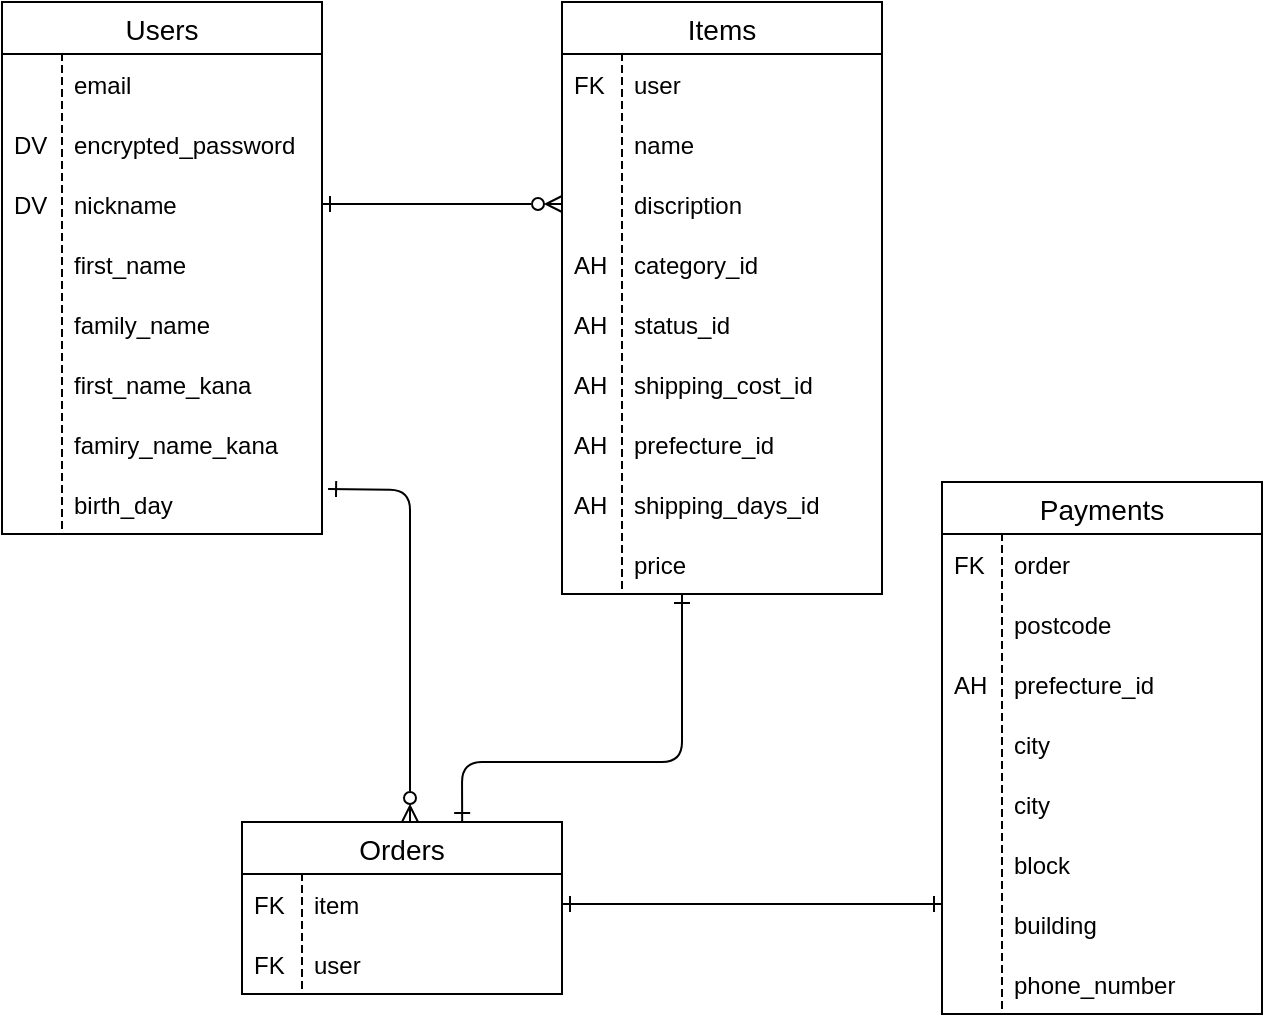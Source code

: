 <mxfile>
    <diagram id="qIR6zpNNOyHPsy3vHdS4" name="ページ1">
        <mxGraphModel dx="568" dy="377" grid="1" gridSize="10" guides="1" tooltips="1" connect="1" arrows="1" fold="1" page="1" pageScale="1" pageWidth="827" pageHeight="1169" math="0" shadow="0">
            <root>
                <mxCell id="0"/>
                <mxCell id="1" parent="0"/>
                <mxCell id="255" value="Items" style="swimlane;fontStyle=0;childLayout=stackLayout;horizontal=1;startSize=26;horizontalStack=0;resizeParent=1;resizeParentMax=0;resizeLast=0;collapsible=1;marginBottom=0;align=center;fontSize=14;" parent="1" vertex="1">
                    <mxGeometry x="310" y="40" width="160" height="296" as="geometry"/>
                </mxCell>
                <mxCell id="260" value="user" style="shape=partialRectangle;fillColor=none;align=left;verticalAlign=middle;strokeColor=none;spacingLeft=34;rotatable=0;points=[[0,0.5],[1,0.5]];portConstraint=eastwest;dropTarget=0;" parent="255" vertex="1">
                    <mxGeometry y="26" width="160" height="30" as="geometry"/>
                </mxCell>
                <mxCell id="261" value="FK" style="shape=partialRectangle;top=0;left=0;bottom=0;fillColor=none;stokeWidth=1;dashed=1;align=left;verticalAlign=middle;spacingLeft=4;spacingRight=4;overflow=hidden;rotatable=0;points=[];portConstraint=eastwest;part=1;" parent="260" vertex="1" connectable="0">
                    <mxGeometry width="30" height="30" as="geometry"/>
                </mxCell>
                <mxCell id="263" value="name" style="shape=partialRectangle;fillColor=none;align=left;verticalAlign=middle;strokeColor=none;spacingLeft=34;rotatable=0;points=[[0,0.5],[1,0.5]];portConstraint=eastwest;dropTarget=0;" parent="255" vertex="1">
                    <mxGeometry y="56" width="160" height="30" as="geometry"/>
                </mxCell>
                <mxCell id="264" value="" style="shape=partialRectangle;top=0;left=0;bottom=0;fillColor=none;stokeWidth=1;dashed=1;align=left;verticalAlign=middle;spacingLeft=4;spacingRight=4;overflow=hidden;rotatable=0;points=[];portConstraint=eastwest;part=1;" parent="263" vertex="1" connectable="0">
                    <mxGeometry width="30" height="30" as="geometry"/>
                </mxCell>
                <mxCell id="265" value="discription" style="shape=partialRectangle;fillColor=none;align=left;verticalAlign=middle;strokeColor=none;spacingLeft=34;rotatable=0;points=[[0,0.5],[1,0.5]];portConstraint=eastwest;dropTarget=0;" parent="255" vertex="1">
                    <mxGeometry y="86" width="160" height="30" as="geometry"/>
                </mxCell>
                <mxCell id="266" value="" style="shape=partialRectangle;top=0;left=0;bottom=0;fillColor=none;stokeWidth=1;dashed=1;align=left;verticalAlign=middle;spacingLeft=4;spacingRight=4;overflow=hidden;rotatable=0;points=[];portConstraint=eastwest;part=1;" parent="265" vertex="1" connectable="0">
                    <mxGeometry width="30" height="30" as="geometry"/>
                </mxCell>
                <mxCell id="267" value="category_id" style="shape=partialRectangle;fillColor=none;align=left;verticalAlign=middle;strokeColor=none;spacingLeft=34;rotatable=0;points=[[0,0.5],[1,0.5]];portConstraint=eastwest;dropTarget=0;" parent="255" vertex="1">
                    <mxGeometry y="116" width="160" height="30" as="geometry"/>
                </mxCell>
                <mxCell id="268" value="AH" style="shape=partialRectangle;top=0;left=0;bottom=0;fillColor=none;stokeWidth=1;dashed=1;align=left;verticalAlign=middle;spacingLeft=4;spacingRight=4;overflow=hidden;rotatable=0;points=[];portConstraint=eastwest;part=1;" parent="267" vertex="1" connectable="0">
                    <mxGeometry width="30" height="30" as="geometry"/>
                </mxCell>
                <mxCell id="269" value="status_id" style="shape=partialRectangle;fillColor=none;align=left;verticalAlign=middle;strokeColor=none;spacingLeft=34;rotatable=0;points=[[0,0.5],[1,0.5]];portConstraint=eastwest;dropTarget=0;" parent="255" vertex="1">
                    <mxGeometry y="146" width="160" height="30" as="geometry"/>
                </mxCell>
                <mxCell id="270" value="AH" style="shape=partialRectangle;top=0;left=0;bottom=0;fillColor=none;stokeWidth=1;dashed=1;align=left;verticalAlign=middle;spacingLeft=4;spacingRight=4;overflow=hidden;rotatable=0;points=[];portConstraint=eastwest;part=1;" parent="269" vertex="1" connectable="0">
                    <mxGeometry width="30" height="30" as="geometry"/>
                </mxCell>
                <mxCell id="271" value="shipping_cost_id" style="shape=partialRectangle;fillColor=none;align=left;verticalAlign=middle;strokeColor=none;spacingLeft=34;rotatable=0;points=[[0,0.5],[1,0.5]];portConstraint=eastwest;dropTarget=0;" parent="255" vertex="1">
                    <mxGeometry y="176" width="160" height="30" as="geometry"/>
                </mxCell>
                <mxCell id="272" value="AH" style="shape=partialRectangle;top=0;left=0;bottom=0;fillColor=none;stokeWidth=1;dashed=1;align=left;verticalAlign=middle;spacingLeft=4;spacingRight=4;overflow=hidden;rotatable=0;points=[];portConstraint=eastwest;part=1;" parent="271" vertex="1" connectable="0">
                    <mxGeometry width="30" height="30" as="geometry"/>
                </mxCell>
                <mxCell id="273" value="prefecture_id" style="shape=partialRectangle;fillColor=none;align=left;verticalAlign=middle;strokeColor=none;spacingLeft=34;rotatable=0;points=[[0,0.5],[1,0.5]];portConstraint=eastwest;dropTarget=0;" parent="255" vertex="1">
                    <mxGeometry y="206" width="160" height="30" as="geometry"/>
                </mxCell>
                <mxCell id="274" value="AH" style="shape=partialRectangle;top=0;left=0;bottom=0;fillColor=none;stokeWidth=1;dashed=1;align=left;verticalAlign=middle;spacingLeft=4;spacingRight=4;overflow=hidden;rotatable=0;points=[];portConstraint=eastwest;part=1;" parent="273" vertex="1" connectable="0">
                    <mxGeometry width="30" height="30" as="geometry"/>
                </mxCell>
                <mxCell id="275" value="shipping_days_id" style="shape=partialRectangle;fillColor=none;align=left;verticalAlign=middle;strokeColor=none;spacingLeft=34;rotatable=0;points=[[0,0.5],[1,0.5]];portConstraint=eastwest;dropTarget=0;" parent="255" vertex="1">
                    <mxGeometry y="236" width="160" height="30" as="geometry"/>
                </mxCell>
                <mxCell id="276" value="AH" style="shape=partialRectangle;top=0;left=0;bottom=0;fillColor=none;stokeWidth=1;dashed=1;align=left;verticalAlign=middle;spacingLeft=4;spacingRight=4;overflow=hidden;rotatable=0;points=[];portConstraint=eastwest;part=1;" parent="275" vertex="1" connectable="0">
                    <mxGeometry width="30" height="30" as="geometry"/>
                </mxCell>
                <mxCell id="277" value="price" style="shape=partialRectangle;fillColor=none;align=left;verticalAlign=middle;strokeColor=none;spacingLeft=34;rotatable=0;points=[[0,0.5],[1,0.5]];portConstraint=eastwest;dropTarget=0;" parent="255" vertex="1">
                    <mxGeometry y="266" width="160" height="30" as="geometry"/>
                </mxCell>
                <mxCell id="278" value="" style="shape=partialRectangle;top=0;left=0;bottom=0;fillColor=none;stokeWidth=1;dashed=1;align=left;verticalAlign=middle;spacingLeft=4;spacingRight=4;overflow=hidden;rotatable=0;points=[];portConstraint=eastwest;part=1;" parent="277" vertex="1" connectable="0">
                    <mxGeometry width="30" height="30" as="geometry"/>
                </mxCell>
                <mxCell id="344" style="edgeStyle=none;html=1;endArrow=ERzeroToMany;endFill=0;startArrow=ERone;startFill=0;exitX=1.019;exitY=0.25;exitDx=0;exitDy=0;exitPerimeter=0;" parent="1" source="315" edge="1">
                    <mxGeometry relative="1" as="geometry">
                        <mxPoint x="234" y="450" as="targetPoint"/>
                        <Array as="points">
                            <mxPoint x="234" y="284"/>
                        </Array>
                    </mxGeometry>
                </mxCell>
                <mxCell id="288" value="Users" style="swimlane;fontStyle=0;childLayout=stackLayout;horizontal=1;startSize=26;horizontalStack=0;resizeParent=1;resizeParentMax=0;resizeLast=0;collapsible=1;marginBottom=0;align=center;fontSize=14;" parent="1" vertex="1">
                    <mxGeometry x="30" y="40" width="160" height="266" as="geometry"/>
                </mxCell>
                <mxCell id="305" value="email" style="shape=partialRectangle;fillColor=none;align=left;verticalAlign=middle;strokeColor=none;spacingLeft=34;rotatable=0;points=[[0,0.5],[1,0.5]];portConstraint=eastwest;dropTarget=0;" parent="288" vertex="1">
                    <mxGeometry y="26" width="160" height="30" as="geometry"/>
                </mxCell>
                <mxCell id="306" value="" style="shape=partialRectangle;top=0;left=0;bottom=0;fillColor=none;stokeWidth=1;dashed=1;align=left;verticalAlign=middle;spacingLeft=4;spacingRight=4;overflow=hidden;rotatable=0;points=[];portConstraint=eastwest;part=1;" parent="305" vertex="1" connectable="0">
                    <mxGeometry width="30" height="30" as="geometry"/>
                </mxCell>
                <mxCell id="301" value="encrypted_password" style="shape=partialRectangle;fillColor=none;align=left;verticalAlign=middle;strokeColor=none;spacingLeft=34;rotatable=0;points=[[0,0.5],[1,0.5]];portConstraint=eastwest;dropTarget=0;" parent="288" vertex="1">
                    <mxGeometry y="56" width="160" height="30" as="geometry"/>
                </mxCell>
                <mxCell id="302" value="DV" style="shape=partialRectangle;top=0;left=0;bottom=0;fillColor=none;stokeWidth=1;dashed=1;align=left;verticalAlign=middle;spacingLeft=4;spacingRight=4;overflow=hidden;rotatable=0;points=[];portConstraint=eastwest;part=1;" parent="301" vertex="1" connectable="0">
                    <mxGeometry width="30" height="30" as="geometry"/>
                </mxCell>
                <mxCell id="303" value="nickname" style="shape=partialRectangle;fillColor=none;align=left;verticalAlign=middle;strokeColor=none;spacingLeft=34;rotatable=0;points=[[0,0.5],[1,0.5]];portConstraint=eastwest;dropTarget=0;" parent="288" vertex="1">
                    <mxGeometry y="86" width="160" height="30" as="geometry"/>
                </mxCell>
                <mxCell id="304" value="DV" style="shape=partialRectangle;top=0;left=0;bottom=0;fillColor=none;stokeWidth=1;dashed=1;align=left;verticalAlign=middle;spacingLeft=4;spacingRight=4;overflow=hidden;rotatable=0;points=[];portConstraint=eastwest;part=1;" parent="303" vertex="1" connectable="0">
                    <mxGeometry width="30" height="30" as="geometry"/>
                </mxCell>
                <mxCell id="307" value="first_name" style="shape=partialRectangle;fillColor=none;align=left;verticalAlign=middle;strokeColor=none;spacingLeft=34;rotatable=0;points=[[0,0.5],[1,0.5]];portConstraint=eastwest;dropTarget=0;" parent="288" vertex="1">
                    <mxGeometry y="116" width="160" height="30" as="geometry"/>
                </mxCell>
                <mxCell id="308" value="" style="shape=partialRectangle;top=0;left=0;bottom=0;fillColor=none;stokeWidth=1;dashed=1;align=left;verticalAlign=middle;spacingLeft=4;spacingRight=4;overflow=hidden;rotatable=0;points=[];portConstraint=eastwest;part=1;" parent="307" vertex="1" connectable="0">
                    <mxGeometry width="30" height="30" as="geometry"/>
                </mxCell>
                <mxCell id="309" value="family_name" style="shape=partialRectangle;fillColor=none;align=left;verticalAlign=middle;strokeColor=none;spacingLeft=34;rotatable=0;points=[[0,0.5],[1,0.5]];portConstraint=eastwest;dropTarget=0;" parent="288" vertex="1">
                    <mxGeometry y="146" width="160" height="30" as="geometry"/>
                </mxCell>
                <mxCell id="310" value="" style="shape=partialRectangle;top=0;left=0;bottom=0;fillColor=none;stokeWidth=1;dashed=1;align=left;verticalAlign=middle;spacingLeft=4;spacingRight=4;overflow=hidden;rotatable=0;points=[];portConstraint=eastwest;part=1;" parent="309" vertex="1" connectable="0">
                    <mxGeometry width="30" height="30" as="geometry"/>
                </mxCell>
                <mxCell id="311" value="first_name_kana" style="shape=partialRectangle;fillColor=none;align=left;verticalAlign=middle;strokeColor=none;spacingLeft=34;rotatable=0;points=[[0,0.5],[1,0.5]];portConstraint=eastwest;dropTarget=0;" parent="288" vertex="1">
                    <mxGeometry y="176" width="160" height="30" as="geometry"/>
                </mxCell>
                <mxCell id="312" value="" style="shape=partialRectangle;top=0;left=0;bottom=0;fillColor=none;stokeWidth=1;dashed=1;align=left;verticalAlign=middle;spacingLeft=4;spacingRight=4;overflow=hidden;rotatable=0;points=[];portConstraint=eastwest;part=1;" parent="311" vertex="1" connectable="0">
                    <mxGeometry width="30" height="30" as="geometry"/>
                </mxCell>
                <mxCell id="313" value="famiry_name_kana" style="shape=partialRectangle;fillColor=none;align=left;verticalAlign=middle;strokeColor=none;spacingLeft=34;rotatable=0;points=[[0,0.5],[1,0.5]];portConstraint=eastwest;dropTarget=0;" parent="288" vertex="1">
                    <mxGeometry y="206" width="160" height="30" as="geometry"/>
                </mxCell>
                <mxCell id="314" value="" style="shape=partialRectangle;top=0;left=0;bottom=0;fillColor=none;stokeWidth=1;dashed=1;align=left;verticalAlign=middle;spacingLeft=4;spacingRight=4;overflow=hidden;rotatable=0;points=[];portConstraint=eastwest;part=1;" parent="313" vertex="1" connectable="0">
                    <mxGeometry width="30" height="30" as="geometry"/>
                </mxCell>
                <mxCell id="315" value="birth_day" style="shape=partialRectangle;fillColor=none;align=left;verticalAlign=middle;strokeColor=none;spacingLeft=34;rotatable=0;points=[[0,0.5],[1,0.5]];portConstraint=eastwest;dropTarget=0;" parent="288" vertex="1">
                    <mxGeometry y="236" width="160" height="30" as="geometry"/>
                </mxCell>
                <mxCell id="316" value="" style="shape=partialRectangle;top=0;left=0;bottom=0;fillColor=none;stokeWidth=1;dashed=1;align=left;verticalAlign=middle;spacingLeft=4;spacingRight=4;overflow=hidden;rotatable=0;points=[];portConstraint=eastwest;part=1;" parent="315" vertex="1" connectable="0">
                    <mxGeometry width="30" height="30" as="geometry"/>
                </mxCell>
                <mxCell id="317" value="Orders" style="swimlane;fontStyle=0;childLayout=stackLayout;horizontal=1;startSize=26;horizontalStack=0;resizeParent=1;resizeParentMax=0;resizeLast=0;collapsible=1;marginBottom=0;align=center;fontSize=14;" parent="1" vertex="1">
                    <mxGeometry x="150" y="450" width="160" height="86" as="geometry"/>
                </mxCell>
                <mxCell id="321" value="item" style="shape=partialRectangle;fillColor=none;align=left;verticalAlign=middle;strokeColor=none;spacingLeft=34;rotatable=0;points=[[0,0.5],[1,0.5]];portConstraint=eastwest;dropTarget=0;" parent="317" vertex="1">
                    <mxGeometry y="26" width="160" height="30" as="geometry"/>
                </mxCell>
                <mxCell id="322" value="FK" style="shape=partialRectangle;top=0;left=0;bottom=0;fillColor=none;stokeWidth=1;dashed=1;align=left;verticalAlign=middle;spacingLeft=4;spacingRight=4;overflow=hidden;rotatable=0;points=[];portConstraint=eastwest;part=1;" parent="321" vertex="1" connectable="0">
                    <mxGeometry width="30" height="30" as="geometry"/>
                </mxCell>
                <mxCell id="323" value="user" style="shape=partialRectangle;fillColor=none;align=left;verticalAlign=middle;strokeColor=none;spacingLeft=34;rotatable=0;points=[[0,0.5],[1,0.5]];portConstraint=eastwest;dropTarget=0;" parent="317" vertex="1">
                    <mxGeometry y="56" width="160" height="30" as="geometry"/>
                </mxCell>
                <mxCell id="324" value="FK" style="shape=partialRectangle;top=0;left=0;bottom=0;fillColor=none;stokeWidth=1;dashed=1;align=left;verticalAlign=middle;spacingLeft=4;spacingRight=4;overflow=hidden;rotatable=0;points=[];portConstraint=eastwest;part=1;" parent="323" vertex="1" connectable="0">
                    <mxGeometry width="30" height="30" as="geometry"/>
                </mxCell>
                <mxCell id="325" value="Payments" style="swimlane;fontStyle=0;childLayout=stackLayout;horizontal=1;startSize=26;horizontalStack=0;resizeParent=1;resizeParentMax=0;resizeLast=0;collapsible=1;marginBottom=0;align=center;fontSize=14;" parent="1" vertex="1">
                    <mxGeometry x="500" y="280" width="160" height="266" as="geometry"/>
                </mxCell>
                <mxCell id="329" value="order" style="shape=partialRectangle;fillColor=none;align=left;verticalAlign=middle;strokeColor=none;spacingLeft=34;rotatable=0;points=[[0,0.5],[1,0.5]];portConstraint=eastwest;dropTarget=0;" parent="325" vertex="1">
                    <mxGeometry y="26" width="160" height="30" as="geometry"/>
                </mxCell>
                <mxCell id="330" value="FK" style="shape=partialRectangle;top=0;left=0;bottom=0;fillColor=none;stokeWidth=1;dashed=1;align=left;verticalAlign=middle;spacingLeft=4;spacingRight=4;overflow=hidden;rotatable=0;points=[];portConstraint=eastwest;part=1;" parent="329" vertex="1" connectable="0">
                    <mxGeometry width="30" height="30" as="geometry"/>
                </mxCell>
                <mxCell id="331" value="postcode" style="shape=partialRectangle;fillColor=none;align=left;verticalAlign=middle;strokeColor=none;spacingLeft=34;rotatable=0;points=[[0,0.5],[1,0.5]];portConstraint=eastwest;dropTarget=0;" parent="325" vertex="1">
                    <mxGeometry y="56" width="160" height="30" as="geometry"/>
                </mxCell>
                <mxCell id="332" value="" style="shape=partialRectangle;top=0;left=0;bottom=0;fillColor=none;stokeWidth=1;dashed=1;align=left;verticalAlign=middle;spacingLeft=4;spacingRight=4;overflow=hidden;rotatable=0;points=[];portConstraint=eastwest;part=1;" parent="331" vertex="1" connectable="0">
                    <mxGeometry width="30" height="30" as="geometry"/>
                </mxCell>
                <mxCell id="333" value="prefecture_id" style="shape=partialRectangle;fillColor=none;align=left;verticalAlign=middle;strokeColor=none;spacingLeft=34;rotatable=0;points=[[0,0.5],[1,0.5]];portConstraint=eastwest;dropTarget=0;" parent="325" vertex="1">
                    <mxGeometry y="86" width="160" height="30" as="geometry"/>
                </mxCell>
                <mxCell id="334" value="AH" style="shape=partialRectangle;top=0;left=0;bottom=0;fillColor=none;stokeWidth=1;dashed=1;align=left;verticalAlign=middle;spacingLeft=4;spacingRight=4;overflow=hidden;rotatable=0;points=[];portConstraint=eastwest;part=1;" parent="333" vertex="1" connectable="0">
                    <mxGeometry width="30" height="30" as="geometry"/>
                </mxCell>
                <mxCell id="345" value="city" style="shape=partialRectangle;fillColor=none;align=left;verticalAlign=middle;strokeColor=none;spacingLeft=34;rotatable=0;points=[[0,0.5],[1,0.5]];portConstraint=eastwest;dropTarget=0;" parent="325" vertex="1">
                    <mxGeometry y="116" width="160" height="30" as="geometry"/>
                </mxCell>
                <mxCell id="346" value="" style="shape=partialRectangle;top=0;left=0;bottom=0;fillColor=none;stokeWidth=1;dashed=1;align=left;verticalAlign=middle;spacingLeft=4;spacingRight=4;overflow=hidden;rotatable=0;points=[];portConstraint=eastwest;part=1;" parent="345" vertex="1" connectable="0">
                    <mxGeometry width="30" height="30" as="geometry"/>
                </mxCell>
                <mxCell id="335" value="city" style="shape=partialRectangle;fillColor=none;align=left;verticalAlign=middle;strokeColor=none;spacingLeft=34;rotatable=0;points=[[0,0.5],[1,0.5]];portConstraint=eastwest;dropTarget=0;" parent="325" vertex="1">
                    <mxGeometry y="146" width="160" height="30" as="geometry"/>
                </mxCell>
                <mxCell id="336" value="" style="shape=partialRectangle;top=0;left=0;bottom=0;fillColor=none;stokeWidth=1;dashed=1;align=left;verticalAlign=middle;spacingLeft=4;spacingRight=4;overflow=hidden;rotatable=0;points=[];portConstraint=eastwest;part=1;" parent="335" vertex="1" connectable="0">
                    <mxGeometry width="30" height="30" as="geometry"/>
                </mxCell>
                <mxCell id="337" value="block" style="shape=partialRectangle;fillColor=none;align=left;verticalAlign=middle;strokeColor=none;spacingLeft=34;rotatable=0;points=[[0,0.5],[1,0.5]];portConstraint=eastwest;dropTarget=0;" parent="325" vertex="1">
                    <mxGeometry y="176" width="160" height="30" as="geometry"/>
                </mxCell>
                <mxCell id="338" value="" style="shape=partialRectangle;top=0;left=0;bottom=0;fillColor=none;stokeWidth=1;dashed=1;align=left;verticalAlign=middle;spacingLeft=4;spacingRight=4;overflow=hidden;rotatable=0;points=[];portConstraint=eastwest;part=1;" parent="337" vertex="1" connectable="0">
                    <mxGeometry width="30" height="30" as="geometry"/>
                </mxCell>
                <mxCell id="339" value="building" style="shape=partialRectangle;fillColor=none;align=left;verticalAlign=middle;strokeColor=none;spacingLeft=34;rotatable=0;points=[[0,0.5],[1,0.5]];portConstraint=eastwest;dropTarget=0;" parent="325" vertex="1">
                    <mxGeometry y="206" width="160" height="30" as="geometry"/>
                </mxCell>
                <mxCell id="340" value="" style="shape=partialRectangle;top=0;left=0;bottom=0;fillColor=none;stokeWidth=1;dashed=1;align=left;verticalAlign=middle;spacingLeft=4;spacingRight=4;overflow=hidden;rotatable=0;points=[];portConstraint=eastwest;part=1;" parent="339" vertex="1" connectable="0">
                    <mxGeometry width="30" height="30" as="geometry"/>
                </mxCell>
                <mxCell id="341" value="phone_number" style="shape=partialRectangle;fillColor=none;align=left;verticalAlign=middle;strokeColor=none;spacingLeft=34;rotatable=0;points=[[0,0.5],[1,0.5]];portConstraint=eastwest;dropTarget=0;" parent="325" vertex="1">
                    <mxGeometry y="236" width="160" height="30" as="geometry"/>
                </mxCell>
                <mxCell id="342" value="" style="shape=partialRectangle;top=0;left=0;bottom=0;fillColor=none;stokeWidth=1;dashed=1;align=left;verticalAlign=middle;spacingLeft=4;spacingRight=4;overflow=hidden;rotatable=0;points=[];portConstraint=eastwest;part=1;" parent="341" vertex="1" connectable="0">
                    <mxGeometry width="30" height="30" as="geometry"/>
                </mxCell>
                <mxCell id="343" style="edgeStyle=none;html=1;exitX=1;exitY=0.5;exitDx=0;exitDy=0;entryX=0;entryY=0.5;entryDx=0;entryDy=0;endArrow=ERzeroToMany;endFill=0;startArrow=ERone;startFill=0;" parent="1" source="303" target="265" edge="1">
                    <mxGeometry relative="1" as="geometry"/>
                </mxCell>
                <mxCell id="347" style="edgeStyle=none;html=1;exitX=1;exitY=0.5;exitDx=0;exitDy=0;startArrow=ERone;startFill=0;endArrow=ERone;endFill=0;" parent="1" source="321" edge="1">
                    <mxGeometry relative="1" as="geometry">
                        <mxPoint x="500" y="491" as="targetPoint"/>
                    </mxGeometry>
                </mxCell>
                <mxCell id="349" style="edgeStyle=none;html=1;startArrow=ERone;startFill=0;endArrow=ERone;endFill=0;entryX=0.688;entryY=-0.006;entryDx=0;entryDy=0;entryPerimeter=0;exitX=0.375;exitY=1.017;exitDx=0;exitDy=0;exitPerimeter=0;" parent="1" source="277" target="317" edge="1">
                    <mxGeometry relative="1" as="geometry">
                        <mxPoint x="340" y="430" as="targetPoint"/>
                        <mxPoint x="350" y="480" as="sourcePoint"/>
                        <Array as="points">
                            <mxPoint x="370" y="420"/>
                            <mxPoint x="260" y="420"/>
                        </Array>
                    </mxGeometry>
                </mxCell>
            </root>
        </mxGraphModel>
    </diagram>
</mxfile>